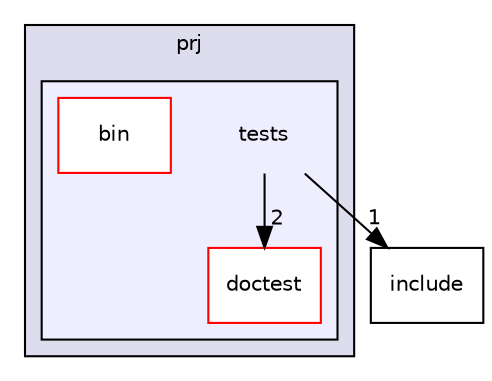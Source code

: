 digraph "/home/krzysztof/PO/zad3-kgliwinski/prj/tests" {
  compound=true
  node [ fontsize="10", fontname="Helvetica"];
  edge [ labelfontsize="10", labelfontname="Helvetica"];
  subgraph clusterdir_4aa64b0872d36146e049722e293482e3 {
    graph [ bgcolor="#ddddee", pencolor="black", label="prj" fontname="Helvetica", fontsize="10", URL="dir_4aa64b0872d36146e049722e293482e3.html"]
  subgraph clusterdir_d2cf801fee525a488c22d5fd8c24fffb {
    graph [ bgcolor="#eeeeff", pencolor="black", label="" URL="dir_d2cf801fee525a488c22d5fd8c24fffb.html"];
    dir_d2cf801fee525a488c22d5fd8c24fffb [shape=plaintext label="tests"];
    dir_b6250e2d222ffd7fe6306aa2a708b38f [shape=box label="bin" color="red" fillcolor="white" style="filled" URL="dir_b6250e2d222ffd7fe6306aa2a708b38f.html"];
    dir_45daf8deacad6401c7814b4b89f12971 [shape=box label="doctest" color="red" fillcolor="white" style="filled" URL="dir_45daf8deacad6401c7814b4b89f12971.html"];
  }
  }
  dir_a948c6350406abd2f8ecb22c9ee2cd63 [shape=box label="include" URL="dir_a948c6350406abd2f8ecb22c9ee2cd63.html"];
  dir_d2cf801fee525a488c22d5fd8c24fffb->dir_45daf8deacad6401c7814b4b89f12971 [headlabel="2", labeldistance=1.5 headhref="dir_000006_000023.html"];
  dir_d2cf801fee525a488c22d5fd8c24fffb->dir_a948c6350406abd2f8ecb22c9ee2cd63 [headlabel="1", labeldistance=1.5 headhref="dir_000006_000017.html"];
}
